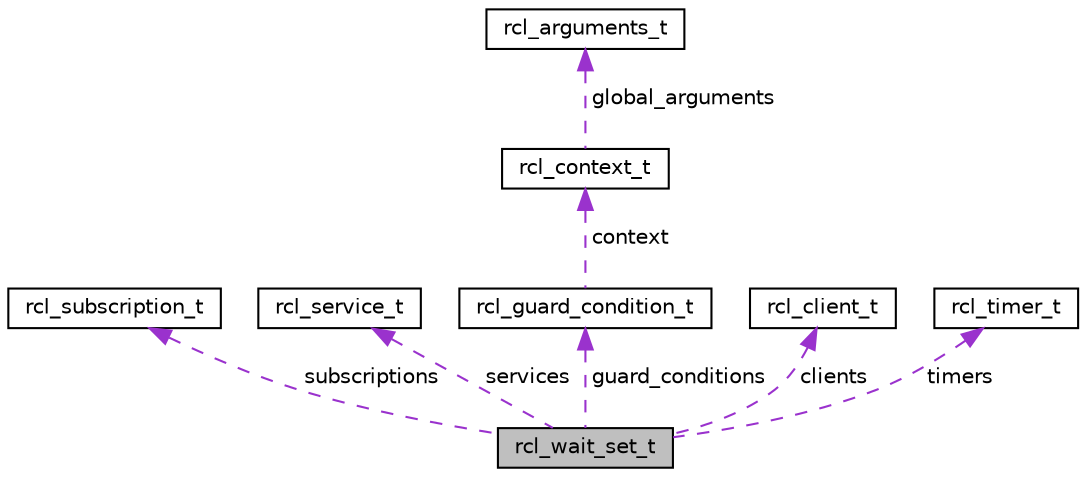 digraph "rcl_wait_set_t"
{
  edge [fontname="Helvetica",fontsize="10",labelfontname="Helvetica",labelfontsize="10"];
  node [fontname="Helvetica",fontsize="10",shape=record];
  Node1 [label="rcl_wait_set_t",height=0.2,width=0.4,color="black", fillcolor="grey75", style="filled", fontcolor="black"];
  Node2 -> Node1 [dir="back",color="darkorchid3",fontsize="10",style="dashed",label=" subscriptions" ,fontname="Helvetica"];
  Node2 [label="rcl_subscription_t",height=0.2,width=0.4,color="black", fillcolor="white", style="filled",URL="$structrcl__subscription__t.html",tooltip="Structure which encapsulates a ROS Subscription. "];
  Node3 -> Node1 [dir="back",color="darkorchid3",fontsize="10",style="dashed",label=" services" ,fontname="Helvetica"];
  Node3 [label="rcl_service_t",height=0.2,width=0.4,color="black", fillcolor="white", style="filled",URL="$structrcl__service__t.html",tooltip="Structure which encapsulates a ROS Service. "];
  Node4 -> Node1 [dir="back",color="darkorchid3",fontsize="10",style="dashed",label=" guard_conditions" ,fontname="Helvetica"];
  Node4 [label="rcl_guard_condition_t",height=0.2,width=0.4,color="black", fillcolor="white", style="filled",URL="$structrcl__guard__condition__t.html",tooltip="Handle for a rcl guard condition. "];
  Node5 -> Node4 [dir="back",color="darkorchid3",fontsize="10",style="dashed",label=" context" ,fontname="Helvetica"];
  Node5 [label="rcl_context_t",height=0.2,width=0.4,color="black", fillcolor="white", style="filled",URL="$structrcl__context__t.html",tooltip="Encapsulates the non-global state of an init/shutdown cycle. "];
  Node6 -> Node5 [dir="back",color="darkorchid3",fontsize="10",style="dashed",label=" global_arguments" ,fontname="Helvetica"];
  Node6 [label="rcl_arguments_t",height=0.2,width=0.4,color="black", fillcolor="white", style="filled",URL="$structrcl__arguments__t.html",tooltip="Hold output of parsing command line arguments. "];
  Node7 -> Node1 [dir="back",color="darkorchid3",fontsize="10",style="dashed",label=" clients" ,fontname="Helvetica"];
  Node7 [label="rcl_client_t",height=0.2,width=0.4,color="black", fillcolor="white", style="filled",URL="$structrcl__client__t.html",tooltip="Structure which encapsulates a ROS Client. "];
  Node8 -> Node1 [dir="back",color="darkorchid3",fontsize="10",style="dashed",label=" timers" ,fontname="Helvetica"];
  Node8 [label="rcl_timer_t",height=0.2,width=0.4,color="black", fillcolor="white", style="filled",URL="$structrcl__timer__t.html",tooltip="Structure which encapsulates a ROS Timer. "];
}
